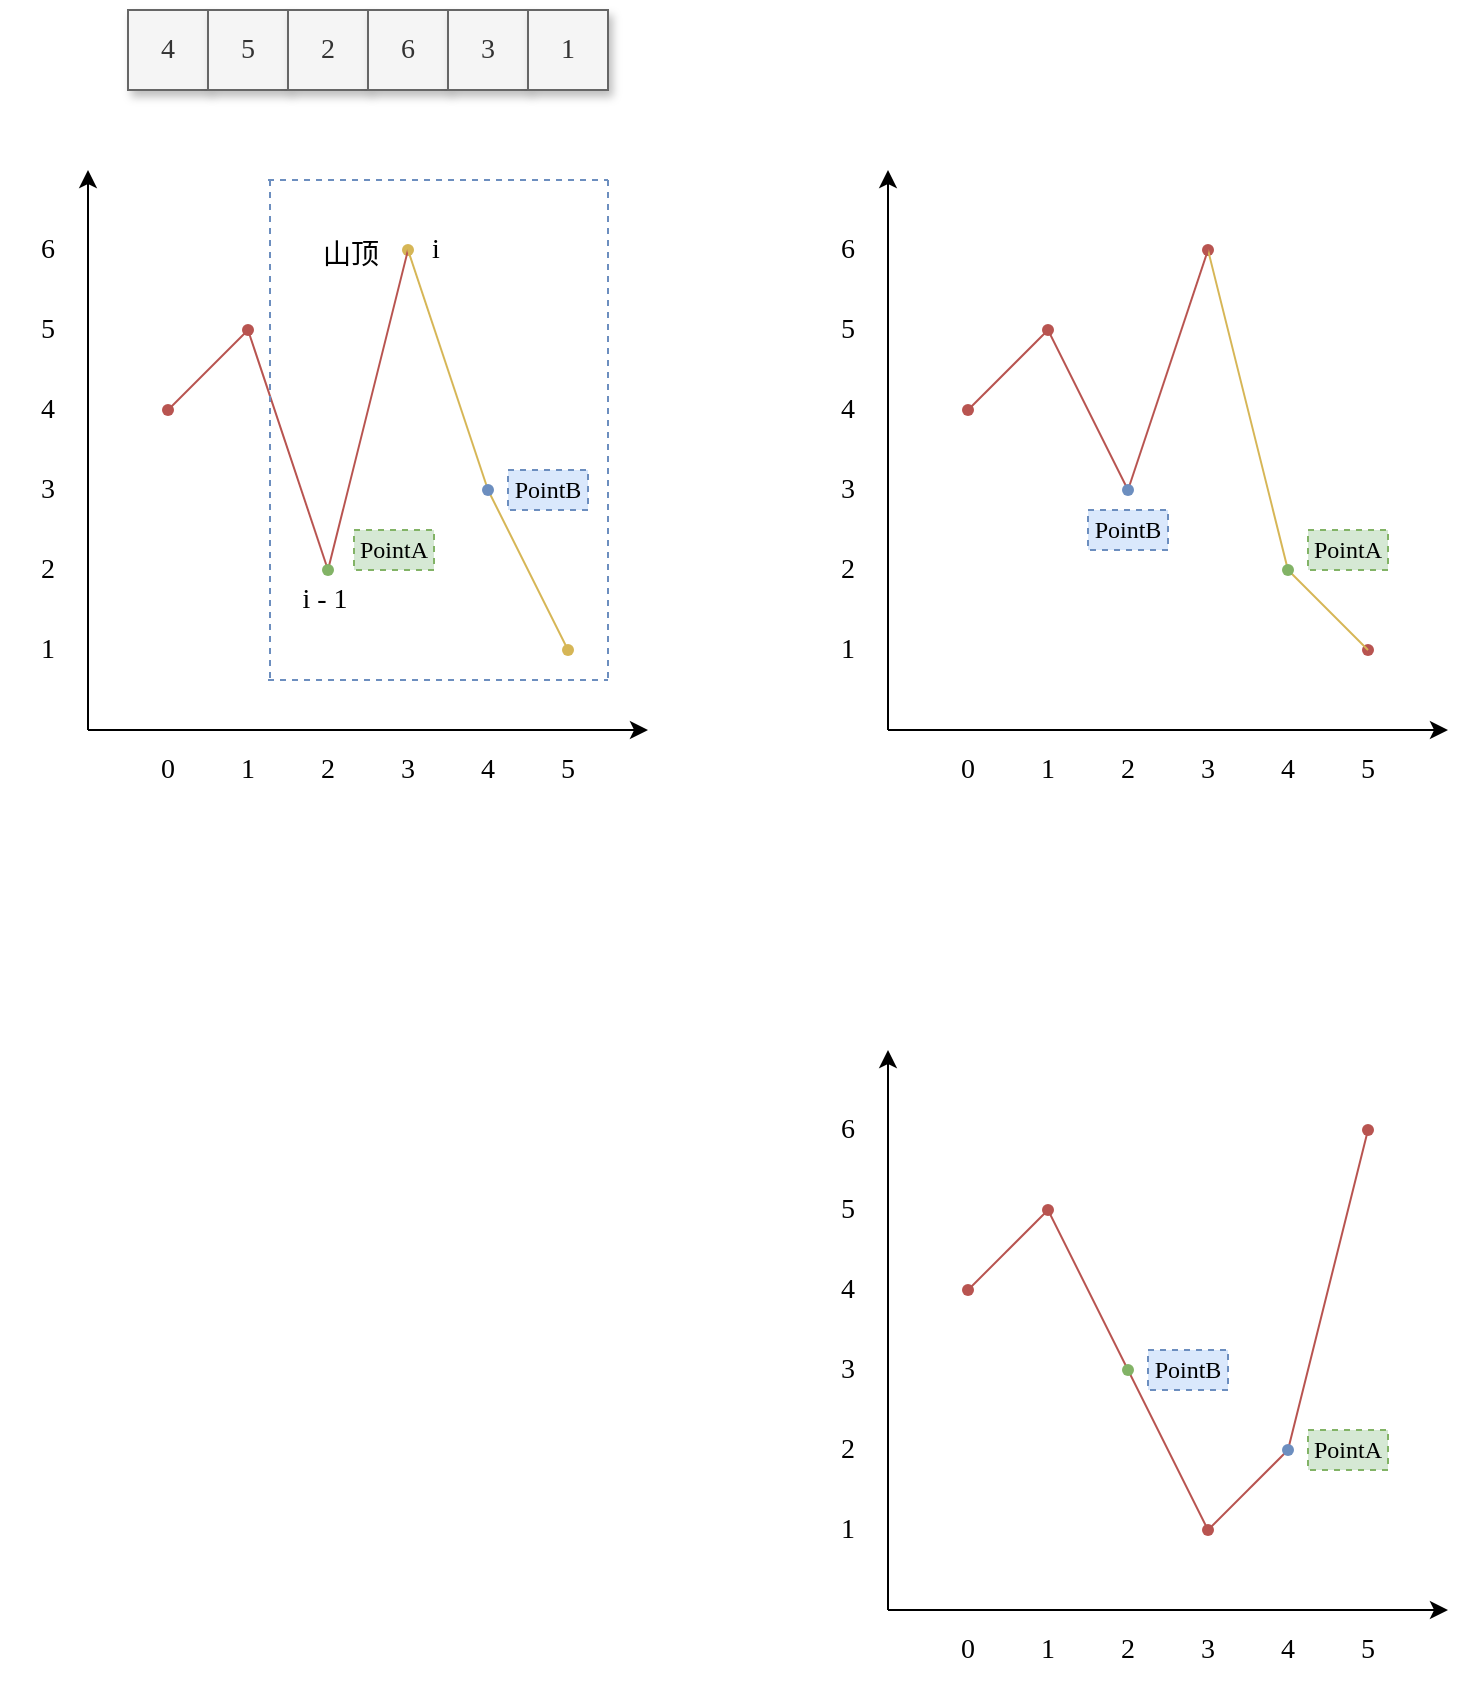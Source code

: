 <mxfile version="16.1.0" type="github">
  <diagram id="9Zyv6VbhamUN_IVr_4fC" name="第 1 页">
    <mxGraphModel dx="772" dy="409" grid="1" gridSize="10" guides="1" tooltips="1" connect="1" arrows="1" fold="1" page="1" pageScale="1" pageWidth="827" pageHeight="1169" background="#ffffff" math="0" shadow="0">
      <root>
        <mxCell id="0" />
        <mxCell id="1" parent="0" />
        <mxCell id="PRHjL__YodaN7GC-Kpvh-1" value="" style="shape=waypoint;sketch=0;fillStyle=solid;size=6;pointerEvents=1;points=[];fillColor=#f8cecc;resizable=0;rotatable=0;perimeter=centerPerimeter;snapToPoint=1;strokeColor=#b85450;" vertex="1" parent="1">
          <mxGeometry x="260" y="260" width="40" height="40" as="geometry" />
        </mxCell>
        <mxCell id="PRHjL__YodaN7GC-Kpvh-2" value="" style="endArrow=classic;html=1;rounded=0;" edge="1" parent="1">
          <mxGeometry width="50" height="50" relative="1" as="geometry">
            <mxPoint x="240" y="440" as="sourcePoint" />
            <mxPoint x="520" y="440" as="targetPoint" />
          </mxGeometry>
        </mxCell>
        <mxCell id="PRHjL__YodaN7GC-Kpvh-3" value="" style="endArrow=classic;html=1;rounded=0;" edge="1" parent="1">
          <mxGeometry width="50" height="50" relative="1" as="geometry">
            <mxPoint x="240" y="440" as="sourcePoint" />
            <mxPoint x="240" y="160" as="targetPoint" />
          </mxGeometry>
        </mxCell>
        <mxCell id="PRHjL__YodaN7GC-Kpvh-5" value="" style="shape=waypoint;sketch=0;fillStyle=solid;size=6;pointerEvents=1;points=[];fillColor=#f8cecc;resizable=0;rotatable=0;perimeter=centerPerimeter;snapToPoint=1;strokeColor=#b85450;" vertex="1" parent="1">
          <mxGeometry x="300" y="220" width="40" height="40" as="geometry" />
        </mxCell>
        <mxCell id="PRHjL__YodaN7GC-Kpvh-7" value="" style="shape=waypoint;sketch=0;fillStyle=solid;size=6;pointerEvents=1;points=[];fillColor=#fff2cc;resizable=0;rotatable=0;perimeter=centerPerimeter;snapToPoint=1;strokeColor=#d6b656;" vertex="1" parent="1">
          <mxGeometry x="380" y="180" width="40" height="40" as="geometry" />
        </mxCell>
        <mxCell id="PRHjL__YodaN7GC-Kpvh-9" value="" style="shape=waypoint;sketch=0;fillStyle=solid;size=6;pointerEvents=1;points=[];fillColor=#fff2cc;resizable=0;rotatable=0;perimeter=centerPerimeter;snapToPoint=1;strokeColor=#d6b656;" vertex="1" parent="1">
          <mxGeometry x="460" y="380" width="40" height="40" as="geometry" />
        </mxCell>
        <mxCell id="PRHjL__YodaN7GC-Kpvh-10" value="" style="endArrow=none;html=1;rounded=0;endFill=0;fillColor=#f8cecc;strokeColor=#b85450;" edge="1" parent="1">
          <mxGeometry width="50" height="50" relative="1" as="geometry">
            <mxPoint x="280" y="280" as="sourcePoint" />
            <mxPoint x="320" y="240" as="targetPoint" />
          </mxGeometry>
        </mxCell>
        <mxCell id="PRHjL__YodaN7GC-Kpvh-11" value="" style="endArrow=none;html=1;rounded=0;endFill=0;fillColor=#f8cecc;strokeColor=#b85450;" edge="1" parent="1" source="PRHjL__YodaN7GC-Kpvh-5" target="PRHjL__YodaN7GC-Kpvh-6">
          <mxGeometry width="50" height="50" relative="1" as="geometry">
            <mxPoint x="330" y="270" as="sourcePoint" />
            <mxPoint x="380" y="220" as="targetPoint" />
          </mxGeometry>
        </mxCell>
        <mxCell id="PRHjL__YodaN7GC-Kpvh-12" value="" style="endArrow=none;html=1;rounded=0;entryX=0.5;entryY=0.425;entryDx=0;entryDy=0;entryPerimeter=0;endFill=0;fillColor=#f8cecc;strokeColor=#b85450;" edge="1" parent="1" target="PRHjL__YodaN7GC-Kpvh-7">
          <mxGeometry width="50" height="50" relative="1" as="geometry">
            <mxPoint x="360" y="360" as="sourcePoint" />
            <mxPoint x="410" y="310" as="targetPoint" />
          </mxGeometry>
        </mxCell>
        <mxCell id="PRHjL__YodaN7GC-Kpvh-13" value="" style="endArrow=none;html=1;rounded=0;endFill=0;fillColor=#fff2cc;strokeColor=#d6b656;" edge="1" parent="1" source="PRHjL__YodaN7GC-Kpvh-7" target="PRHjL__YodaN7GC-Kpvh-8">
          <mxGeometry width="50" height="50" relative="1" as="geometry">
            <mxPoint x="430" y="190" as="sourcePoint" />
            <mxPoint x="480" y="140" as="targetPoint" />
          </mxGeometry>
        </mxCell>
        <mxCell id="PRHjL__YodaN7GC-Kpvh-15" value="&lt;font face=&quot;Comic Sans MS&quot; style=&quot;font-size: 14px&quot;&gt;4&lt;/font&gt;" style="rounded=0;whiteSpace=wrap;html=1;fillColor=#f5f5f5;fontColor=#333333;strokeColor=#666666;shadow=1;" vertex="1" parent="1">
          <mxGeometry x="260" y="80" width="40" height="40" as="geometry" />
        </mxCell>
        <mxCell id="PRHjL__YodaN7GC-Kpvh-16" value="&lt;font face=&quot;Comic Sans MS&quot; style=&quot;font-size: 14px&quot;&gt;5&lt;/font&gt;" style="rounded=0;whiteSpace=wrap;html=1;fillColor=#f5f5f5;fontColor=#333333;strokeColor=#666666;shadow=1;" vertex="1" parent="1">
          <mxGeometry x="300" y="80" width="40" height="40" as="geometry" />
        </mxCell>
        <mxCell id="PRHjL__YodaN7GC-Kpvh-17" value="&lt;font face=&quot;Comic Sans MS&quot; style=&quot;font-size: 14px&quot;&gt;2&lt;/font&gt;" style="rounded=0;whiteSpace=wrap;html=1;fillColor=#f5f5f5;fontColor=#333333;strokeColor=#666666;shadow=1;" vertex="1" parent="1">
          <mxGeometry x="340" y="80" width="40" height="40" as="geometry" />
        </mxCell>
        <mxCell id="PRHjL__YodaN7GC-Kpvh-18" value="&lt;font face=&quot;Comic Sans MS&quot; style=&quot;font-size: 14px&quot;&gt;6&lt;/font&gt;" style="rounded=0;whiteSpace=wrap;html=1;fillColor=#f5f5f5;fontColor=#333333;strokeColor=#666666;shadow=1;" vertex="1" parent="1">
          <mxGeometry x="380" y="80" width="40" height="40" as="geometry" />
        </mxCell>
        <mxCell id="PRHjL__YodaN7GC-Kpvh-19" value="&lt;font face=&quot;Comic Sans MS&quot; style=&quot;font-size: 14px&quot;&gt;3&lt;/font&gt;" style="rounded=0;whiteSpace=wrap;html=1;fillColor=#f5f5f5;fontColor=#333333;strokeColor=#666666;shadow=1;" vertex="1" parent="1">
          <mxGeometry x="420" y="80" width="40" height="40" as="geometry" />
        </mxCell>
        <mxCell id="PRHjL__YodaN7GC-Kpvh-20" value="&lt;font face=&quot;Comic Sans MS&quot; style=&quot;font-size: 14px&quot;&gt;1&lt;/font&gt;" style="rounded=0;whiteSpace=wrap;html=1;fillColor=#f5f5f5;fontColor=#333333;strokeColor=#666666;shadow=1;" vertex="1" parent="1">
          <mxGeometry x="460" y="80" width="40" height="40" as="geometry" />
        </mxCell>
        <mxCell id="PRHjL__YodaN7GC-Kpvh-22" value="0" style="text;html=1;strokeColor=none;fillColor=none;align=center;verticalAlign=middle;whiteSpace=wrap;rounded=0;shadow=1;fontFamily=Comic Sans MS;fontSize=14;" vertex="1" parent="1">
          <mxGeometry x="260" y="440" width="40" height="40" as="geometry" />
        </mxCell>
        <mxCell id="PRHjL__YodaN7GC-Kpvh-23" value="1" style="text;html=1;strokeColor=none;fillColor=none;align=center;verticalAlign=middle;whiteSpace=wrap;rounded=0;shadow=1;fontFamily=Comic Sans MS;fontSize=14;" vertex="1" parent="1">
          <mxGeometry x="300" y="440" width="40" height="40" as="geometry" />
        </mxCell>
        <mxCell id="PRHjL__YodaN7GC-Kpvh-24" value="2" style="text;html=1;strokeColor=none;fillColor=none;align=center;verticalAlign=middle;whiteSpace=wrap;rounded=0;shadow=1;fontFamily=Comic Sans MS;fontSize=14;" vertex="1" parent="1">
          <mxGeometry x="340" y="440" width="40" height="40" as="geometry" />
        </mxCell>
        <mxCell id="PRHjL__YodaN7GC-Kpvh-25" value="3" style="text;html=1;strokeColor=none;fillColor=none;align=center;verticalAlign=middle;whiteSpace=wrap;rounded=0;shadow=1;fontFamily=Comic Sans MS;fontSize=14;" vertex="1" parent="1">
          <mxGeometry x="380" y="440" width="40" height="40" as="geometry" />
        </mxCell>
        <mxCell id="PRHjL__YodaN7GC-Kpvh-26" value="4" style="text;html=1;strokeColor=none;fillColor=none;align=center;verticalAlign=middle;whiteSpace=wrap;rounded=0;shadow=1;fontFamily=Comic Sans MS;fontSize=14;" vertex="1" parent="1">
          <mxGeometry x="420" y="440" width="40" height="40" as="geometry" />
        </mxCell>
        <mxCell id="PRHjL__YodaN7GC-Kpvh-27" value="5" style="text;html=1;strokeColor=none;fillColor=none;align=center;verticalAlign=middle;whiteSpace=wrap;rounded=0;shadow=1;fontFamily=Comic Sans MS;fontSize=14;" vertex="1" parent="1">
          <mxGeometry x="460" y="440" width="40" height="40" as="geometry" />
        </mxCell>
        <mxCell id="PRHjL__YodaN7GC-Kpvh-28" value="1" style="text;html=1;strokeColor=none;fillColor=none;align=center;verticalAlign=middle;whiteSpace=wrap;rounded=0;shadow=1;fontFamily=Comic Sans MS;fontSize=14;" vertex="1" parent="1">
          <mxGeometry x="200" y="380" width="40" height="40" as="geometry" />
        </mxCell>
        <mxCell id="PRHjL__YodaN7GC-Kpvh-29" value="2" style="text;html=1;strokeColor=none;fillColor=none;align=center;verticalAlign=middle;whiteSpace=wrap;rounded=0;shadow=1;fontFamily=Comic Sans MS;fontSize=14;" vertex="1" parent="1">
          <mxGeometry x="200" y="340" width="40" height="40" as="geometry" />
        </mxCell>
        <mxCell id="PRHjL__YodaN7GC-Kpvh-30" value="3" style="text;html=1;strokeColor=none;fillColor=none;align=center;verticalAlign=middle;whiteSpace=wrap;rounded=0;shadow=1;fontFamily=Comic Sans MS;fontSize=14;" vertex="1" parent="1">
          <mxGeometry x="200" y="300" width="40" height="40" as="geometry" />
        </mxCell>
        <mxCell id="PRHjL__YodaN7GC-Kpvh-31" value="4" style="text;html=1;strokeColor=none;fillColor=none;align=center;verticalAlign=middle;whiteSpace=wrap;rounded=0;shadow=1;fontFamily=Comic Sans MS;fontSize=14;" vertex="1" parent="1">
          <mxGeometry x="200" y="260" width="40" height="40" as="geometry" />
        </mxCell>
        <mxCell id="PRHjL__YodaN7GC-Kpvh-32" value="5" style="text;html=1;strokeColor=none;fillColor=none;align=center;verticalAlign=middle;whiteSpace=wrap;rounded=0;shadow=1;fontFamily=Comic Sans MS;fontSize=14;" vertex="1" parent="1">
          <mxGeometry x="200" y="220" width="40" height="40" as="geometry" />
        </mxCell>
        <mxCell id="PRHjL__YodaN7GC-Kpvh-33" value="6" style="text;html=1;strokeColor=none;fillColor=none;align=center;verticalAlign=middle;whiteSpace=wrap;rounded=0;shadow=1;fontFamily=Comic Sans MS;fontSize=14;" vertex="1" parent="1">
          <mxGeometry x="200" y="180" width="40" height="40" as="geometry" />
        </mxCell>
        <mxCell id="PRHjL__YodaN7GC-Kpvh-35" value="" style="line;strokeWidth=1;html=1;shadow=0;fontFamily=Comic Sans MS;fontSize=14;dashed=1;fillColor=#dae8fc;strokeColor=#6c8ebf;" vertex="1" parent="1">
          <mxGeometry x="330" y="160" width="170" height="10" as="geometry" />
        </mxCell>
        <mxCell id="PRHjL__YodaN7GC-Kpvh-36" value="" style="line;strokeWidth=1;html=1;shadow=0;fontFamily=Comic Sans MS;fontSize=14;rotation=90;dashed=1;fillColor=#dae8fc;strokeColor=#6c8ebf;" vertex="1" parent="1">
          <mxGeometry x="375" y="285" width="250" height="10" as="geometry" />
        </mxCell>
        <mxCell id="PRHjL__YodaN7GC-Kpvh-37" value="" style="line;strokeWidth=1;html=1;shadow=0;fontFamily=Comic Sans MS;fontSize=14;dashed=1;fillColor=#dae8fc;strokeColor=#6c8ebf;" vertex="1" parent="1">
          <mxGeometry x="330" y="410" width="170" height="10" as="geometry" />
        </mxCell>
        <mxCell id="PRHjL__YodaN7GC-Kpvh-38" value="" style="line;strokeWidth=1;html=1;shadow=0;fontFamily=Comic Sans MS;fontSize=14;rotation=90;dashed=1;fillColor=#dae8fc;strokeColor=#6c8ebf;" vertex="1" parent="1">
          <mxGeometry x="206" y="285" width="250" height="10" as="geometry" />
        </mxCell>
        <mxCell id="PRHjL__YodaN7GC-Kpvh-41" value="&lt;font style=&quot;font-size: 12px&quot;&gt;PointA&lt;/font&gt;" style="text;html=1;strokeColor=#82b366;fillColor=#d5e8d4;align=center;verticalAlign=middle;whiteSpace=wrap;rounded=0;shadow=0;dashed=1;fontFamily=Comic Sans MS;fontSize=14;" vertex="1" parent="1">
          <mxGeometry x="373" y="340" width="40" height="20" as="geometry" />
        </mxCell>
        <mxCell id="PRHjL__YodaN7GC-Kpvh-42" value="&lt;font style=&quot;font-size: 12px&quot;&gt;PointB&lt;/font&gt;" style="text;html=1;strokeColor=#6c8ebf;fillColor=#dae8fc;align=center;verticalAlign=middle;whiteSpace=wrap;rounded=0;shadow=0;dashed=1;fontFamily=Comic Sans MS;fontSize=14;" vertex="1" parent="1">
          <mxGeometry x="450" y="310" width="40" height="20" as="geometry" />
        </mxCell>
        <mxCell id="PRHjL__YodaN7GC-Kpvh-43" value="" style="shape=waypoint;sketch=0;fillStyle=solid;size=6;pointerEvents=1;points=[];fillColor=#f8cecc;resizable=0;rotatable=0;perimeter=centerPerimeter;snapToPoint=1;strokeColor=#b85450;" vertex="1" parent="1">
          <mxGeometry x="660" y="260" width="40" height="40" as="geometry" />
        </mxCell>
        <mxCell id="PRHjL__YodaN7GC-Kpvh-44" value="" style="endArrow=classic;html=1;rounded=0;" edge="1" parent="1">
          <mxGeometry width="50" height="50" relative="1" as="geometry">
            <mxPoint x="640" y="440" as="sourcePoint" />
            <mxPoint x="920" y="440" as="targetPoint" />
          </mxGeometry>
        </mxCell>
        <mxCell id="PRHjL__YodaN7GC-Kpvh-45" value="" style="endArrow=classic;html=1;rounded=0;" edge="1" parent="1">
          <mxGeometry width="50" height="50" relative="1" as="geometry">
            <mxPoint x="640" y="440" as="sourcePoint" />
            <mxPoint x="640" y="160" as="targetPoint" />
          </mxGeometry>
        </mxCell>
        <mxCell id="PRHjL__YodaN7GC-Kpvh-46" value="" style="shape=waypoint;sketch=0;fillStyle=solid;size=6;pointerEvents=1;points=[];fillColor=#f8cecc;resizable=0;rotatable=0;perimeter=centerPerimeter;snapToPoint=1;strokeColor=#b85450;" vertex="1" parent="1">
          <mxGeometry x="700" y="220" width="40" height="40" as="geometry" />
        </mxCell>
        <mxCell id="PRHjL__YodaN7GC-Kpvh-48" value="" style="shape=waypoint;sketch=0;fillStyle=solid;size=6;pointerEvents=1;points=[];fillColor=#f8cecc;resizable=0;rotatable=0;perimeter=centerPerimeter;snapToPoint=1;strokeColor=#b85450;" vertex="1" parent="1">
          <mxGeometry x="780" y="180" width="40" height="40" as="geometry" />
        </mxCell>
        <mxCell id="PRHjL__YodaN7GC-Kpvh-50" value="" style="shape=waypoint;sketch=0;fillStyle=solid;size=6;pointerEvents=1;points=[];fillColor=#f8cecc;resizable=0;rotatable=0;perimeter=centerPerimeter;snapToPoint=1;strokeColor=#b85450;" vertex="1" parent="1">
          <mxGeometry x="860" y="380" width="40" height="40" as="geometry" />
        </mxCell>
        <mxCell id="PRHjL__YodaN7GC-Kpvh-51" value="" style="endArrow=none;html=1;rounded=0;endFill=0;fillColor=#f8cecc;strokeColor=#b85450;" edge="1" parent="1">
          <mxGeometry width="50" height="50" relative="1" as="geometry">
            <mxPoint x="680" y="280" as="sourcePoint" />
            <mxPoint x="720" y="240" as="targetPoint" />
          </mxGeometry>
        </mxCell>
        <mxCell id="PRHjL__YodaN7GC-Kpvh-53" value="" style="endArrow=none;html=1;rounded=0;entryX=0.5;entryY=0.425;entryDx=0;entryDy=0;entryPerimeter=0;endFill=0;fillColor=#fff2cc;strokeColor=#d6b656;startArrow=none;" edge="1" parent="1" target="PRHjL__YodaN7GC-Kpvh-48" source="PRHjL__YodaN7GC-Kpvh-47">
          <mxGeometry width="50" height="50" relative="1" as="geometry">
            <mxPoint x="840" y="360" as="sourcePoint" />
            <mxPoint x="810" y="310" as="targetPoint" />
          </mxGeometry>
        </mxCell>
        <mxCell id="PRHjL__YodaN7GC-Kpvh-54" value="" style="endArrow=none;html=1;rounded=0;endFill=0;fillColor=#f8cecc;strokeColor=#b85450;" edge="1" parent="1" source="PRHjL__YodaN7GC-Kpvh-48" target="PRHjL__YodaN7GC-Kpvh-49">
          <mxGeometry width="50" height="50" relative="1" as="geometry">
            <mxPoint x="830" y="190" as="sourcePoint" />
            <mxPoint x="880" y="140" as="targetPoint" />
          </mxGeometry>
        </mxCell>
        <mxCell id="PRHjL__YodaN7GC-Kpvh-55" value="" style="endArrow=none;html=1;rounded=0;entryX=0.625;entryY=0.425;entryDx=0;entryDy=0;entryPerimeter=0;endFill=0;fillColor=#fff2cc;strokeColor=#d6b656;startArrow=none;" edge="1" parent="1" target="PRHjL__YodaN7GC-Kpvh-50">
          <mxGeometry width="50" height="50" relative="1" as="geometry">
            <mxPoint x="840" y="360" as="sourcePoint" />
            <mxPoint x="890" y="270" as="targetPoint" />
          </mxGeometry>
        </mxCell>
        <mxCell id="PRHjL__YodaN7GC-Kpvh-56" value="0" style="text;html=1;strokeColor=none;fillColor=none;align=center;verticalAlign=middle;whiteSpace=wrap;rounded=0;shadow=1;fontFamily=Comic Sans MS;fontSize=14;" vertex="1" parent="1">
          <mxGeometry x="660" y="440" width="40" height="40" as="geometry" />
        </mxCell>
        <mxCell id="PRHjL__YodaN7GC-Kpvh-57" value="1" style="text;html=1;strokeColor=none;fillColor=none;align=center;verticalAlign=middle;whiteSpace=wrap;rounded=0;shadow=1;fontFamily=Comic Sans MS;fontSize=14;" vertex="1" parent="1">
          <mxGeometry x="700" y="440" width="40" height="40" as="geometry" />
        </mxCell>
        <mxCell id="PRHjL__YodaN7GC-Kpvh-58" value="2" style="text;html=1;strokeColor=none;fillColor=none;align=center;verticalAlign=middle;whiteSpace=wrap;rounded=0;shadow=1;fontFamily=Comic Sans MS;fontSize=14;" vertex="1" parent="1">
          <mxGeometry x="740" y="440" width="40" height="40" as="geometry" />
        </mxCell>
        <mxCell id="PRHjL__YodaN7GC-Kpvh-59" value="3" style="text;html=1;strokeColor=none;fillColor=none;align=center;verticalAlign=middle;whiteSpace=wrap;rounded=0;shadow=1;fontFamily=Comic Sans MS;fontSize=14;" vertex="1" parent="1">
          <mxGeometry x="780" y="440" width="40" height="40" as="geometry" />
        </mxCell>
        <mxCell id="PRHjL__YodaN7GC-Kpvh-60" value="4" style="text;html=1;strokeColor=none;fillColor=none;align=center;verticalAlign=middle;whiteSpace=wrap;rounded=0;shadow=1;fontFamily=Comic Sans MS;fontSize=14;" vertex="1" parent="1">
          <mxGeometry x="820" y="440" width="40" height="40" as="geometry" />
        </mxCell>
        <mxCell id="PRHjL__YodaN7GC-Kpvh-61" value="5" style="text;html=1;strokeColor=none;fillColor=none;align=center;verticalAlign=middle;whiteSpace=wrap;rounded=0;shadow=1;fontFamily=Comic Sans MS;fontSize=14;" vertex="1" parent="1">
          <mxGeometry x="860" y="440" width="40" height="40" as="geometry" />
        </mxCell>
        <mxCell id="PRHjL__YodaN7GC-Kpvh-62" value="1" style="text;html=1;strokeColor=none;fillColor=none;align=center;verticalAlign=middle;whiteSpace=wrap;rounded=0;shadow=1;fontFamily=Comic Sans MS;fontSize=14;" vertex="1" parent="1">
          <mxGeometry x="600" y="380" width="40" height="40" as="geometry" />
        </mxCell>
        <mxCell id="PRHjL__YodaN7GC-Kpvh-63" value="2" style="text;html=1;strokeColor=none;fillColor=none;align=center;verticalAlign=middle;whiteSpace=wrap;rounded=0;shadow=1;fontFamily=Comic Sans MS;fontSize=14;" vertex="1" parent="1">
          <mxGeometry x="600" y="340" width="40" height="40" as="geometry" />
        </mxCell>
        <mxCell id="PRHjL__YodaN7GC-Kpvh-64" value="3" style="text;html=1;strokeColor=none;fillColor=none;align=center;verticalAlign=middle;whiteSpace=wrap;rounded=0;shadow=1;fontFamily=Comic Sans MS;fontSize=14;" vertex="1" parent="1">
          <mxGeometry x="600" y="300" width="40" height="40" as="geometry" />
        </mxCell>
        <mxCell id="PRHjL__YodaN7GC-Kpvh-65" value="4" style="text;html=1;strokeColor=none;fillColor=none;align=center;verticalAlign=middle;whiteSpace=wrap;rounded=0;shadow=1;fontFamily=Comic Sans MS;fontSize=14;" vertex="1" parent="1">
          <mxGeometry x="600" y="260" width="40" height="40" as="geometry" />
        </mxCell>
        <mxCell id="PRHjL__YodaN7GC-Kpvh-66" value="5" style="text;html=1;strokeColor=none;fillColor=none;align=center;verticalAlign=middle;whiteSpace=wrap;rounded=0;shadow=1;fontFamily=Comic Sans MS;fontSize=14;" vertex="1" parent="1">
          <mxGeometry x="600" y="220" width="40" height="40" as="geometry" />
        </mxCell>
        <mxCell id="PRHjL__YodaN7GC-Kpvh-67" value="6" style="text;html=1;strokeColor=none;fillColor=none;align=center;verticalAlign=middle;whiteSpace=wrap;rounded=0;shadow=1;fontFamily=Comic Sans MS;fontSize=14;" vertex="1" parent="1">
          <mxGeometry x="600" y="180" width="40" height="40" as="geometry" />
        </mxCell>
        <mxCell id="PRHjL__YodaN7GC-Kpvh-72" value="&lt;font style=&quot;font-size: 12px&quot;&gt;PointA&lt;/font&gt;" style="text;html=1;strokeColor=#82b366;fillColor=#d5e8d4;align=center;verticalAlign=middle;whiteSpace=wrap;rounded=0;shadow=0;dashed=1;fontFamily=Comic Sans MS;fontSize=14;" vertex="1" parent="1">
          <mxGeometry x="850" y="340" width="40" height="20" as="geometry" />
        </mxCell>
        <mxCell id="PRHjL__YodaN7GC-Kpvh-73" value="&lt;font style=&quot;font-size: 12px&quot;&gt;PointB&lt;/font&gt;" style="text;html=1;strokeColor=#6c8ebf;fillColor=#dae8fc;align=center;verticalAlign=middle;whiteSpace=wrap;rounded=0;shadow=0;dashed=1;fontFamily=Comic Sans MS;fontSize=14;" vertex="1" parent="1">
          <mxGeometry x="740" y="330" width="40" height="20" as="geometry" />
        </mxCell>
        <mxCell id="PRHjL__YodaN7GC-Kpvh-74" value="" style="endArrow=none;html=1;rounded=0;entryDx=0;entryDy=0;entryPerimeter=0;endFill=0;fillColor=#f8cecc;strokeColor=#b85450;" edge="1" parent="1" target="PRHjL__YodaN7GC-Kpvh-49">
          <mxGeometry width="50" height="50" relative="1" as="geometry">
            <mxPoint x="760" y="320" as="sourcePoint" />
            <mxPoint x="880" y="400" as="targetPoint" />
          </mxGeometry>
        </mxCell>
        <mxCell id="PRHjL__YodaN7GC-Kpvh-75" value="" style="endArrow=none;html=1;rounded=0;fontFamily=Comic Sans MS;fontSize=12;endFill=0;fillColor=#f8cecc;strokeColor=#b85450;" edge="1" parent="1" target="PRHjL__YodaN7GC-Kpvh-49">
          <mxGeometry width="50" height="50" relative="1" as="geometry">
            <mxPoint x="720" y="240" as="sourcePoint" />
            <mxPoint x="770" y="190" as="targetPoint" />
          </mxGeometry>
        </mxCell>
        <mxCell id="PRHjL__YodaN7GC-Kpvh-76" value="" style="endArrow=none;html=1;rounded=0;entryDx=0;entryDy=0;entryPerimeter=0;endFill=0;fillColor=#f8cecc;strokeColor=#b85450;" edge="1" parent="1" target="PRHjL__YodaN7GC-Kpvh-47">
          <mxGeometry width="50" height="50" relative="1" as="geometry">
            <mxPoint x="840" y="360" as="sourcePoint" />
            <mxPoint x="800" y="200" as="targetPoint" />
          </mxGeometry>
        </mxCell>
        <mxCell id="PRHjL__YodaN7GC-Kpvh-77" value="" style="shape=waypoint;sketch=0;fillStyle=solid;size=6;pointerEvents=1;points=[];fillColor=#f8cecc;resizable=0;rotatable=0;perimeter=centerPerimeter;snapToPoint=1;strokeColor=#b85450;" vertex="1" parent="1">
          <mxGeometry x="660" y="700" width="40" height="40" as="geometry" />
        </mxCell>
        <mxCell id="PRHjL__YodaN7GC-Kpvh-78" value="" style="endArrow=classic;html=1;rounded=0;" edge="1" parent="1">
          <mxGeometry width="50" height="50" relative="1" as="geometry">
            <mxPoint x="640" y="880" as="sourcePoint" />
            <mxPoint x="920" y="880" as="targetPoint" />
          </mxGeometry>
        </mxCell>
        <mxCell id="PRHjL__YodaN7GC-Kpvh-79" value="" style="endArrow=classic;html=1;rounded=0;" edge="1" parent="1">
          <mxGeometry width="50" height="50" relative="1" as="geometry">
            <mxPoint x="640" y="880" as="sourcePoint" />
            <mxPoint x="640" y="600" as="targetPoint" />
          </mxGeometry>
        </mxCell>
        <mxCell id="PRHjL__YodaN7GC-Kpvh-80" value="" style="shape=waypoint;sketch=0;fillStyle=solid;size=6;pointerEvents=1;points=[];fillColor=#f8cecc;resizable=0;rotatable=0;perimeter=centerPerimeter;snapToPoint=1;strokeColor=#b85450;" vertex="1" parent="1">
          <mxGeometry x="700" y="660" width="40" height="40" as="geometry" />
        </mxCell>
        <mxCell id="PRHjL__YodaN7GC-Kpvh-81" value="" style="shape=waypoint;sketch=0;fillStyle=solid;size=6;pointerEvents=1;points=[];fillColor=#f8cecc;resizable=0;rotatable=0;perimeter=centerPerimeter;snapToPoint=1;strokeColor=#b85450;" vertex="1" parent="1">
          <mxGeometry x="860" y="620" width="40" height="40" as="geometry" />
        </mxCell>
        <mxCell id="PRHjL__YodaN7GC-Kpvh-82" value="" style="shape=waypoint;sketch=0;fillStyle=solid;size=6;pointerEvents=1;points=[];fillColor=#f8cecc;resizable=0;rotatable=0;perimeter=centerPerimeter;snapToPoint=1;strokeColor=#b85450;" vertex="1" parent="1">
          <mxGeometry x="780" y="820" width="40" height="40" as="geometry" />
        </mxCell>
        <mxCell id="PRHjL__YodaN7GC-Kpvh-83" value="" style="endArrow=none;html=1;rounded=0;endFill=0;fillColor=#f8cecc;strokeColor=#b85450;" edge="1" parent="1">
          <mxGeometry width="50" height="50" relative="1" as="geometry">
            <mxPoint x="680" y="720" as="sourcePoint" />
            <mxPoint x="720" y="680" as="targetPoint" />
          </mxGeometry>
        </mxCell>
        <mxCell id="PRHjL__YodaN7GC-Kpvh-84" value="" style="endArrow=none;html=1;rounded=0;entryX=0.5;entryY=0.425;entryDx=0;entryDy=0;entryPerimeter=0;endFill=0;fillColor=#f8cecc;strokeColor=#b85450;startArrow=none;" edge="1" parent="1" source="PRHjL__YodaN7GC-Kpvh-108" target="PRHjL__YodaN7GC-Kpvh-81">
          <mxGeometry width="50" height="50" relative="1" as="geometry">
            <mxPoint x="840" y="800" as="sourcePoint" />
            <mxPoint x="810" y="750" as="targetPoint" />
          </mxGeometry>
        </mxCell>
        <mxCell id="PRHjL__YodaN7GC-Kpvh-85" value="" style="endArrow=none;html=1;rounded=0;endFill=0;fillColor=#f8cecc;strokeColor=#b85450;exitX=0.515;exitY=0.423;exitDx=0;exitDy=0;exitPerimeter=0;" edge="1" parent="1" source="PRHjL__YodaN7GC-Kpvh-82" target="PRHjL__YodaN7GC-Kpvh-105">
          <mxGeometry width="50" height="50" relative="1" as="geometry">
            <mxPoint x="830" y="630" as="sourcePoint" />
            <mxPoint x="880" y="580" as="targetPoint" />
          </mxGeometry>
        </mxCell>
        <mxCell id="PRHjL__YodaN7GC-Kpvh-86" value="" style="endArrow=none;html=1;rounded=0;endFill=0;fillColor=#f8cecc;strokeColor=#b85450;startArrow=none;" edge="1" parent="1">
          <mxGeometry width="50" height="50" relative="1" as="geometry">
            <mxPoint x="840" y="800" as="sourcePoint" />
            <mxPoint x="800" y="840" as="targetPoint" />
          </mxGeometry>
        </mxCell>
        <mxCell id="PRHjL__YodaN7GC-Kpvh-87" value="0" style="text;html=1;strokeColor=none;fillColor=none;align=center;verticalAlign=middle;whiteSpace=wrap;rounded=0;shadow=1;fontFamily=Comic Sans MS;fontSize=14;" vertex="1" parent="1">
          <mxGeometry x="660" y="880" width="40" height="40" as="geometry" />
        </mxCell>
        <mxCell id="PRHjL__YodaN7GC-Kpvh-88" value="1" style="text;html=1;strokeColor=none;fillColor=none;align=center;verticalAlign=middle;whiteSpace=wrap;rounded=0;shadow=1;fontFamily=Comic Sans MS;fontSize=14;" vertex="1" parent="1">
          <mxGeometry x="700" y="880" width="40" height="40" as="geometry" />
        </mxCell>
        <mxCell id="PRHjL__YodaN7GC-Kpvh-89" value="2" style="text;html=1;strokeColor=none;fillColor=none;align=center;verticalAlign=middle;whiteSpace=wrap;rounded=0;shadow=1;fontFamily=Comic Sans MS;fontSize=14;" vertex="1" parent="1">
          <mxGeometry x="740" y="880" width="40" height="40" as="geometry" />
        </mxCell>
        <mxCell id="PRHjL__YodaN7GC-Kpvh-90" value="3" style="text;html=1;strokeColor=none;fillColor=none;align=center;verticalAlign=middle;whiteSpace=wrap;rounded=0;shadow=1;fontFamily=Comic Sans MS;fontSize=14;" vertex="1" parent="1">
          <mxGeometry x="780" y="880" width="40" height="40" as="geometry" />
        </mxCell>
        <mxCell id="PRHjL__YodaN7GC-Kpvh-91" value="4" style="text;html=1;strokeColor=none;fillColor=none;align=center;verticalAlign=middle;whiteSpace=wrap;rounded=0;shadow=1;fontFamily=Comic Sans MS;fontSize=14;" vertex="1" parent="1">
          <mxGeometry x="820" y="880" width="40" height="40" as="geometry" />
        </mxCell>
        <mxCell id="PRHjL__YodaN7GC-Kpvh-92" value="5" style="text;html=1;strokeColor=none;fillColor=none;align=center;verticalAlign=middle;whiteSpace=wrap;rounded=0;shadow=1;fontFamily=Comic Sans MS;fontSize=14;" vertex="1" parent="1">
          <mxGeometry x="860" y="880" width="40" height="40" as="geometry" />
        </mxCell>
        <mxCell id="PRHjL__YodaN7GC-Kpvh-93" value="1" style="text;html=1;strokeColor=none;fillColor=none;align=center;verticalAlign=middle;whiteSpace=wrap;rounded=0;shadow=1;fontFamily=Comic Sans MS;fontSize=14;" vertex="1" parent="1">
          <mxGeometry x="600" y="820" width="40" height="40" as="geometry" />
        </mxCell>
        <mxCell id="PRHjL__YodaN7GC-Kpvh-94" value="2" style="text;html=1;strokeColor=none;fillColor=none;align=center;verticalAlign=middle;whiteSpace=wrap;rounded=0;shadow=1;fontFamily=Comic Sans MS;fontSize=14;" vertex="1" parent="1">
          <mxGeometry x="600" y="780" width="40" height="40" as="geometry" />
        </mxCell>
        <mxCell id="PRHjL__YodaN7GC-Kpvh-95" value="3" style="text;html=1;strokeColor=none;fillColor=none;align=center;verticalAlign=middle;whiteSpace=wrap;rounded=0;shadow=1;fontFamily=Comic Sans MS;fontSize=14;" vertex="1" parent="1">
          <mxGeometry x="600" y="740" width="40" height="40" as="geometry" />
        </mxCell>
        <mxCell id="PRHjL__YodaN7GC-Kpvh-96" value="4" style="text;html=1;strokeColor=none;fillColor=none;align=center;verticalAlign=middle;whiteSpace=wrap;rounded=0;shadow=1;fontFamily=Comic Sans MS;fontSize=14;" vertex="1" parent="1">
          <mxGeometry x="600" y="700" width="40" height="40" as="geometry" />
        </mxCell>
        <mxCell id="PRHjL__YodaN7GC-Kpvh-97" value="5" style="text;html=1;strokeColor=none;fillColor=none;align=center;verticalAlign=middle;whiteSpace=wrap;rounded=0;shadow=1;fontFamily=Comic Sans MS;fontSize=14;" vertex="1" parent="1">
          <mxGeometry x="600" y="660" width="40" height="40" as="geometry" />
        </mxCell>
        <mxCell id="PRHjL__YodaN7GC-Kpvh-98" value="6" style="text;html=1;strokeColor=none;fillColor=none;align=center;verticalAlign=middle;whiteSpace=wrap;rounded=0;shadow=1;fontFamily=Comic Sans MS;fontSize=14;" vertex="1" parent="1">
          <mxGeometry x="600" y="620" width="40" height="40" as="geometry" />
        </mxCell>
        <mxCell id="PRHjL__YodaN7GC-Kpvh-103" value="&lt;font style=&quot;font-size: 12px&quot;&gt;PointA&lt;/font&gt;" style="text;html=1;strokeColor=#82b366;fillColor=#d5e8d4;align=center;verticalAlign=middle;whiteSpace=wrap;rounded=0;shadow=0;dashed=1;fontFamily=Comic Sans MS;fontSize=14;" vertex="1" parent="1">
          <mxGeometry x="850" y="790" width="40" height="20" as="geometry" />
        </mxCell>
        <mxCell id="PRHjL__YodaN7GC-Kpvh-104" value="&lt;font style=&quot;font-size: 12px&quot;&gt;PointB&lt;/font&gt;" style="text;html=1;strokeColor=#6c8ebf;fillColor=#dae8fc;align=center;verticalAlign=middle;whiteSpace=wrap;rounded=0;shadow=0;dashed=1;fontFamily=Comic Sans MS;fontSize=14;" vertex="1" parent="1">
          <mxGeometry x="770" y="750" width="40" height="20" as="geometry" />
        </mxCell>
        <mxCell id="PRHjL__YodaN7GC-Kpvh-106" value="" style="endArrow=none;html=1;rounded=0;entryDx=0;entryDy=0;entryPerimeter=0;endFill=0;fillColor=#f8cecc;strokeColor=#b85450;" edge="1" parent="1" target="PRHjL__YodaN7GC-Kpvh-105">
          <mxGeometry width="50" height="50" relative="1" as="geometry">
            <mxPoint x="760" y="760" as="sourcePoint" />
            <mxPoint x="880" y="840" as="targetPoint" />
          </mxGeometry>
        </mxCell>
        <mxCell id="PRHjL__YodaN7GC-Kpvh-107" value="" style="endArrow=none;html=1;rounded=0;fontFamily=Comic Sans MS;fontSize=12;endFill=0;fillColor=#f8cecc;strokeColor=#b85450;" edge="1" parent="1" target="PRHjL__YodaN7GC-Kpvh-105">
          <mxGeometry width="50" height="50" relative="1" as="geometry">
            <mxPoint x="720" y="680" as="sourcePoint" />
            <mxPoint x="770" y="630" as="targetPoint" />
          </mxGeometry>
        </mxCell>
        <mxCell id="PRHjL__YodaN7GC-Kpvh-108" value="" style="shape=waypoint;sketch=0;fillStyle=solid;size=6;pointerEvents=1;points=[];fillColor=#dae8fc;resizable=0;rotatable=0;perimeter=centerPerimeter;snapToPoint=1;strokeColor=#6c8ebf;" vertex="1" parent="1">
          <mxGeometry x="820" y="780" width="40" height="40" as="geometry" />
        </mxCell>
        <mxCell id="PRHjL__YodaN7GC-Kpvh-109" value="" style="endArrow=none;html=1;rounded=0;entryDx=0;entryDy=0;entryPerimeter=0;endFill=0;fillColor=#f8cecc;strokeColor=#b85450;" edge="1" parent="1" target="PRHjL__YodaN7GC-Kpvh-108">
          <mxGeometry width="50" height="50" relative="1" as="geometry">
            <mxPoint x="840" y="800" as="sourcePoint" />
            <mxPoint x="800" y="640" as="targetPoint" />
          </mxGeometry>
        </mxCell>
        <mxCell id="PRHjL__YodaN7GC-Kpvh-6" value="" style="shape=waypoint;sketch=0;fillStyle=solid;size=6;pointerEvents=1;points=[];fillColor=#d5e8d4;resizable=0;rotatable=0;perimeter=centerPerimeter;snapToPoint=1;strokeColor=#82b366;" vertex="1" parent="1">
          <mxGeometry x="340" y="340" width="40" height="40" as="geometry" />
        </mxCell>
        <mxCell id="PRHjL__YodaN7GC-Kpvh-14" value="" style="endArrow=none;html=1;rounded=0;entryX=0.625;entryY=0.425;entryDx=0;entryDy=0;entryPerimeter=0;endFill=0;fillColor=#fff2cc;strokeColor=#d6b656;" edge="1" parent="1" target="PRHjL__YodaN7GC-Kpvh-9">
          <mxGeometry width="50" height="50" relative="1" as="geometry">
            <mxPoint x="440" y="320" as="sourcePoint" />
            <mxPoint x="490" y="270" as="targetPoint" />
          </mxGeometry>
        </mxCell>
        <mxCell id="PRHjL__YodaN7GC-Kpvh-8" value="" style="shape=waypoint;sketch=0;fillStyle=solid;size=6;pointerEvents=1;points=[];fillColor=#dae8fc;resizable=0;rotatable=0;perimeter=centerPerimeter;snapToPoint=1;strokeColor=#6c8ebf;" vertex="1" parent="1">
          <mxGeometry x="420" y="300" width="40" height="40" as="geometry" />
        </mxCell>
        <mxCell id="PRHjL__YodaN7GC-Kpvh-49" value="" style="shape=waypoint;sketch=0;fillStyle=solid;size=6;pointerEvents=1;points=[];fillColor=#dae8fc;resizable=0;rotatable=0;perimeter=centerPerimeter;snapToPoint=1;strokeColor=#6c8ebf;" vertex="1" parent="1">
          <mxGeometry x="740" y="300" width="40" height="40" as="geometry" />
        </mxCell>
        <mxCell id="PRHjL__YodaN7GC-Kpvh-47" value="" style="shape=waypoint;sketch=0;fillStyle=solid;size=6;pointerEvents=1;points=[];fillColor=#d5e8d4;resizable=0;rotatable=0;perimeter=centerPerimeter;snapToPoint=1;strokeColor=#82b366;" vertex="1" parent="1">
          <mxGeometry x="820" y="340" width="40" height="40" as="geometry" />
        </mxCell>
        <mxCell id="PRHjL__YodaN7GC-Kpvh-126" value="&lt;font style=&quot;font-size: 14px&quot;&gt;i&lt;/font&gt;" style="text;html=1;strokeColor=none;fillColor=none;align=center;verticalAlign=middle;whiteSpace=wrap;rounded=0;shadow=0;dashed=1;fontFamily=Comic Sans MS;fontSize=12;" vertex="1" parent="1">
          <mxGeometry x="401" y="187.5" width="26" height="25" as="geometry" />
        </mxCell>
        <mxCell id="PRHjL__YodaN7GC-Kpvh-128" value="&lt;font style=&quot;font-size: 14px&quot;&gt;i - 1&lt;/font&gt;" style="text;html=1;strokeColor=none;fillColor=none;align=center;verticalAlign=middle;whiteSpace=wrap;rounded=0;shadow=0;dashed=1;fontFamily=Comic Sans MS;fontSize=12;" vertex="1" parent="1">
          <mxGeometry x="342" y="360" width="33" height="30" as="geometry" />
        </mxCell>
        <mxCell id="PRHjL__YodaN7GC-Kpvh-129" value="山顶" style="text;html=1;strokeColor=none;fillColor=none;align=center;verticalAlign=middle;whiteSpace=wrap;rounded=0;shadow=0;dashed=1;fontFamily=Comic Sans MS;fontSize=14;" vertex="1" parent="1">
          <mxGeometry x="350" y="192.5" width="43" height="20" as="geometry" />
        </mxCell>
        <mxCell id="PRHjL__YodaN7GC-Kpvh-105" value="" style="shape=waypoint;sketch=0;fillStyle=solid;size=6;pointerEvents=1;points=[];fillColor=#d5e8d4;resizable=0;rotatable=0;perimeter=centerPerimeter;snapToPoint=1;strokeColor=#82b366;" vertex="1" parent="1">
          <mxGeometry x="740" y="740" width="40" height="40" as="geometry" />
        </mxCell>
      </root>
    </mxGraphModel>
  </diagram>
</mxfile>
